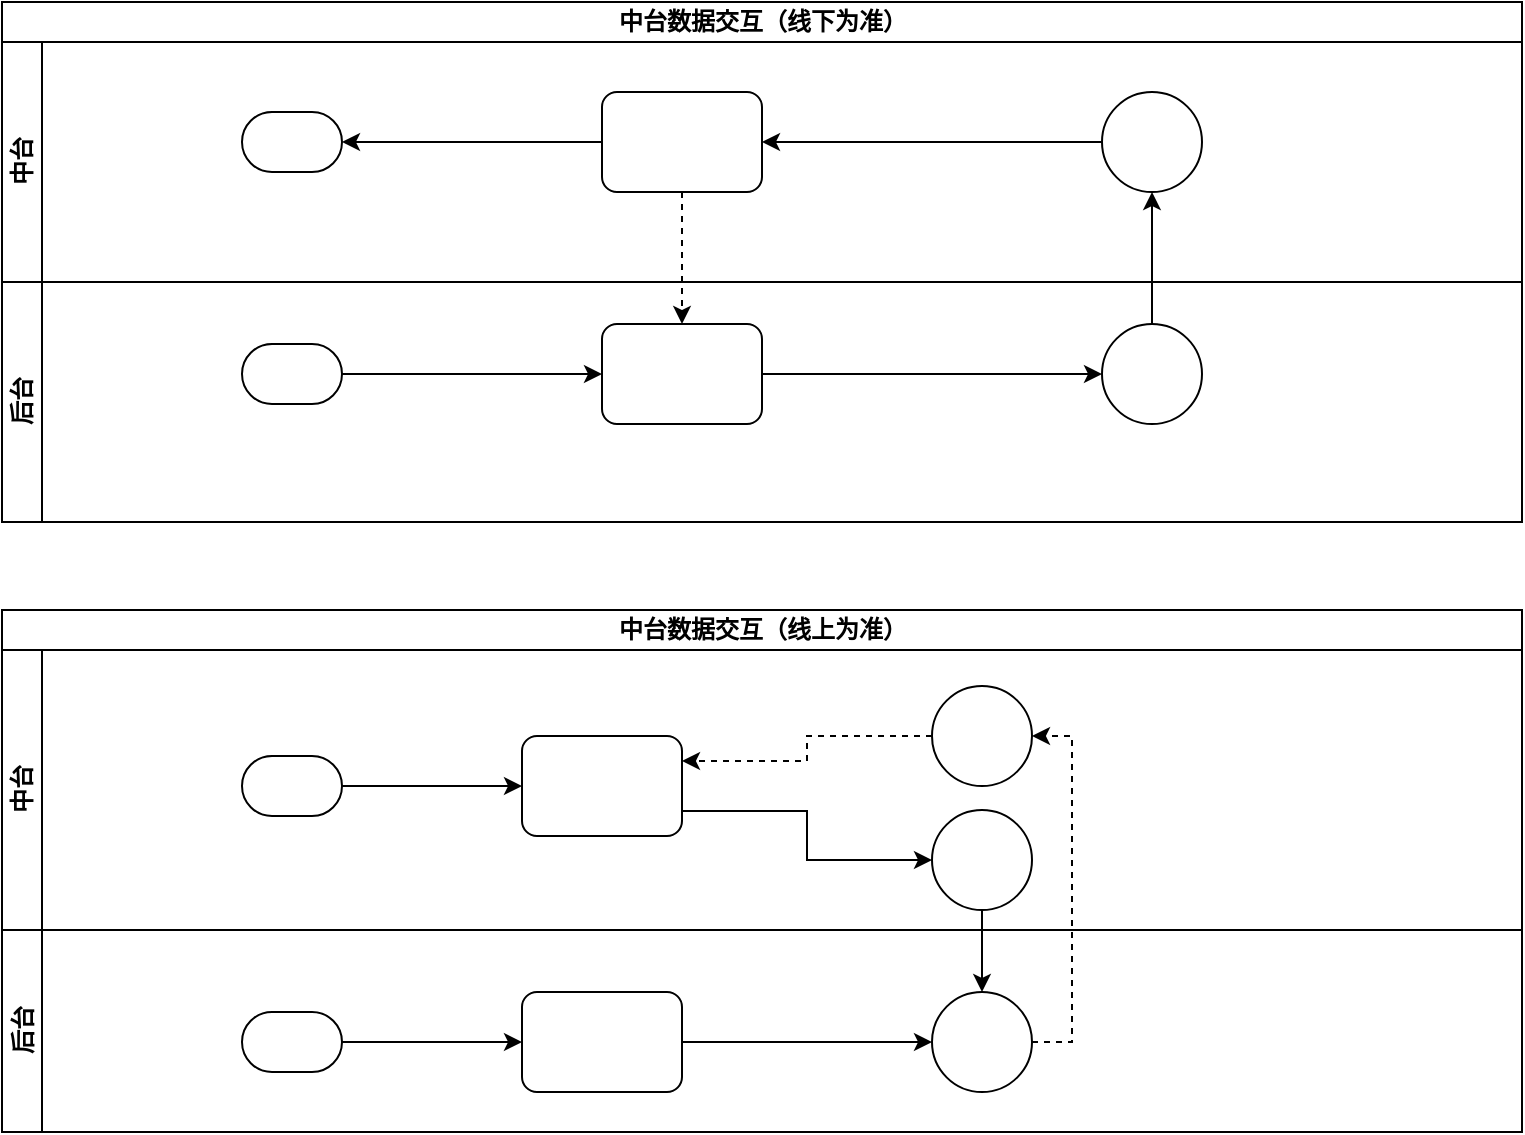 <mxfile version="10.7.1" type="github"><diagram id="Ebh5oGsHRC4x7uI5pOKa" name="第 1 页"><mxGraphModel dx="1010" dy="692" grid="1" gridSize="10" guides="1" tooltips="1" connect="1" arrows="1" fold="1" page="1" pageScale="1" pageWidth="827" pageHeight="1169" math="0" shadow="0"><root><mxCell id="0"/><mxCell id="1" parent="0"/><mxCell id="P5P2Q8t_ZGO0aGw9oL0e-1" value="中台数据交互（线下为准）" style="swimlane;html=1;childLayout=stackLayout;resizeParent=1;resizeParentMax=0;horizontal=1;startSize=20;horizontalStack=0;" vertex="1" parent="1"><mxGeometry x="20" y="20" width="760" height="260" as="geometry"><mxRectangle x="20" y="20" width="100" height="20" as="alternateBounds"/></mxGeometry></mxCell><mxCell id="P5P2Q8t_ZGO0aGw9oL0e-2" value="中台" style="swimlane;html=1;startSize=20;horizontal=0;" vertex="1" parent="P5P2Q8t_ZGO0aGw9oL0e-1"><mxGeometry y="20" width="760" height="120" as="geometry"/></mxCell><mxCell id="P5P2Q8t_ZGO0aGw9oL0e-31" style="edgeStyle=orthogonalEdgeStyle;rounded=0;orthogonalLoop=1;jettySize=auto;html=1;exitX=0;exitY=0.5;exitDx=0;exitDy=0;entryX=1;entryY=0.5;entryDx=0;entryDy=0;entryPerimeter=0;" edge="1" parent="P5P2Q8t_ZGO0aGw9oL0e-2" source="P5P2Q8t_ZGO0aGw9oL0e-8" target="P5P2Q8t_ZGO0aGw9oL0e-14"><mxGeometry relative="1" as="geometry"/></mxCell><mxCell id="P5P2Q8t_ZGO0aGw9oL0e-8" value="" style="rounded=1;whiteSpace=wrap;html=1;" vertex="1" parent="P5P2Q8t_ZGO0aGw9oL0e-2"><mxGeometry x="300" y="25" width="80" height="50" as="geometry"/></mxCell><mxCell id="P5P2Q8t_ZGO0aGw9oL0e-22" style="edgeStyle=orthogonalEdgeStyle;rounded=0;orthogonalLoop=1;jettySize=auto;html=1;exitX=0;exitY=0.5;exitDx=0;exitDy=0;" edge="1" parent="P5P2Q8t_ZGO0aGw9oL0e-2" source="P5P2Q8t_ZGO0aGw9oL0e-9" target="P5P2Q8t_ZGO0aGw9oL0e-8"><mxGeometry relative="1" as="geometry"/></mxCell><mxCell id="P5P2Q8t_ZGO0aGw9oL0e-9" value="" style="ellipse;whiteSpace=wrap;html=1;" vertex="1" parent="P5P2Q8t_ZGO0aGw9oL0e-2"><mxGeometry x="550" y="25" width="50" height="50" as="geometry"/></mxCell><mxCell id="P5P2Q8t_ZGO0aGw9oL0e-14" value="" style="html=1;dashed=0;whitespace=wrap;shape=mxgraph.dfd.start" vertex="1" parent="P5P2Q8t_ZGO0aGw9oL0e-2"><mxGeometry x="120" y="35" width="50" height="30" as="geometry"/></mxCell><mxCell id="P5P2Q8t_ZGO0aGw9oL0e-21" style="edgeStyle=orthogonalEdgeStyle;rounded=0;orthogonalLoop=1;jettySize=auto;html=1;exitX=0.5;exitY=0;exitDx=0;exitDy=0;entryX=0.5;entryY=1;entryDx=0;entryDy=0;" edge="1" parent="P5P2Q8t_ZGO0aGw9oL0e-1" source="P5P2Q8t_ZGO0aGw9oL0e-11" target="P5P2Q8t_ZGO0aGw9oL0e-9"><mxGeometry relative="1" as="geometry"/></mxCell><mxCell id="P5P2Q8t_ZGO0aGw9oL0e-19" style="edgeStyle=orthogonalEdgeStyle;rounded=0;orthogonalLoop=1;jettySize=auto;html=1;exitX=0.5;exitY=1;exitDx=0;exitDy=0;dashed=1;" edge="1" parent="P5P2Q8t_ZGO0aGw9oL0e-1" source="P5P2Q8t_ZGO0aGw9oL0e-8" target="P5P2Q8t_ZGO0aGw9oL0e-10"><mxGeometry relative="1" as="geometry"/></mxCell><mxCell id="P5P2Q8t_ZGO0aGw9oL0e-3" value="后台" style="swimlane;html=1;startSize=20;horizontal=0;" vertex="1" parent="P5P2Q8t_ZGO0aGw9oL0e-1"><mxGeometry y="140" width="760" height="120" as="geometry"/></mxCell><mxCell id="P5P2Q8t_ZGO0aGw9oL0e-20" style="edgeStyle=orthogonalEdgeStyle;rounded=0;orthogonalLoop=1;jettySize=auto;html=1;exitX=1;exitY=0.5;exitDx=0;exitDy=0;" edge="1" parent="P5P2Q8t_ZGO0aGw9oL0e-3" source="P5P2Q8t_ZGO0aGw9oL0e-10" target="P5P2Q8t_ZGO0aGw9oL0e-11"><mxGeometry relative="1" as="geometry"/></mxCell><mxCell id="P5P2Q8t_ZGO0aGw9oL0e-10" value="" style="rounded=1;whiteSpace=wrap;html=1;" vertex="1" parent="P5P2Q8t_ZGO0aGw9oL0e-3"><mxGeometry x="300" y="21" width="80" height="50" as="geometry"/></mxCell><mxCell id="P5P2Q8t_ZGO0aGw9oL0e-11" value="" style="ellipse;whiteSpace=wrap;html=1;" vertex="1" parent="P5P2Q8t_ZGO0aGw9oL0e-3"><mxGeometry x="550" y="21" width="50" height="50" as="geometry"/></mxCell><mxCell id="P5P2Q8t_ZGO0aGw9oL0e-24" style="edgeStyle=orthogonalEdgeStyle;rounded=0;orthogonalLoop=1;jettySize=auto;html=1;exitX=1;exitY=0.5;exitDx=0;exitDy=0;exitPerimeter=0;" edge="1" parent="P5P2Q8t_ZGO0aGw9oL0e-3" source="P5P2Q8t_ZGO0aGw9oL0e-16" target="P5P2Q8t_ZGO0aGw9oL0e-10"><mxGeometry relative="1" as="geometry"/></mxCell><mxCell id="P5P2Q8t_ZGO0aGw9oL0e-16" value="" style="html=1;dashed=0;whitespace=wrap;shape=mxgraph.dfd.start" vertex="1" parent="P5P2Q8t_ZGO0aGw9oL0e-3"><mxGeometry x="120" y="31" width="50" height="30" as="geometry"/></mxCell><mxCell id="P5P2Q8t_ZGO0aGw9oL0e-32" value="中台数据交互（线上为准）" style="swimlane;html=1;childLayout=stackLayout;resizeParent=1;resizeParentMax=0;horizontal=1;startSize=20;horizontalStack=0;" vertex="1" parent="1"><mxGeometry x="20" y="324" width="760" height="261" as="geometry"><mxRectangle x="20" y="20" width="100" height="20" as="alternateBounds"/></mxGeometry></mxCell><mxCell id="P5P2Q8t_ZGO0aGw9oL0e-34" value="中台" style="swimlane;html=1;startSize=20;horizontal=0;" vertex="1" parent="P5P2Q8t_ZGO0aGw9oL0e-32"><mxGeometry y="20" width="760" height="140" as="geometry"/></mxCell><mxCell id="P5P2Q8t_ZGO0aGw9oL0e-55" style="edgeStyle=orthogonalEdgeStyle;rounded=0;orthogonalLoop=1;jettySize=auto;html=1;exitX=1;exitY=0.75;exitDx=0;exitDy=0;entryX=0;entryY=0.5;entryDx=0;entryDy=0;" edge="1" parent="P5P2Q8t_ZGO0aGw9oL0e-34" source="P5P2Q8t_ZGO0aGw9oL0e-36" target="P5P2Q8t_ZGO0aGw9oL0e-54"><mxGeometry relative="1" as="geometry"/></mxCell><mxCell id="P5P2Q8t_ZGO0aGw9oL0e-36" value="" style="rounded=1;whiteSpace=wrap;html=1;" vertex="1" parent="P5P2Q8t_ZGO0aGw9oL0e-34"><mxGeometry x="260" y="43" width="80" height="50" as="geometry"/></mxCell><mxCell id="P5P2Q8t_ZGO0aGw9oL0e-47" style="edgeStyle=orthogonalEdgeStyle;rounded=0;orthogonalLoop=1;jettySize=auto;html=1;exitX=1;exitY=0.5;exitDx=0;exitDy=0;exitPerimeter=0;entryX=0;entryY=0.5;entryDx=0;entryDy=0;" edge="1" parent="P5P2Q8t_ZGO0aGw9oL0e-34" source="P5P2Q8t_ZGO0aGw9oL0e-39" target="P5P2Q8t_ZGO0aGw9oL0e-36"><mxGeometry relative="1" as="geometry"/></mxCell><mxCell id="P5P2Q8t_ZGO0aGw9oL0e-39" value="" style="html=1;dashed=0;whitespace=wrap;shape=mxgraph.dfd.start" vertex="1" parent="P5P2Q8t_ZGO0aGw9oL0e-34"><mxGeometry x="120" y="53" width="50" height="30" as="geometry"/></mxCell><mxCell id="P5P2Q8t_ZGO0aGw9oL0e-58" style="edgeStyle=orthogonalEdgeStyle;rounded=0;orthogonalLoop=1;jettySize=auto;html=1;exitX=0;exitY=0.5;exitDx=0;exitDy=0;entryX=1;entryY=0.25;entryDx=0;entryDy=0;dashed=1;" edge="1" parent="P5P2Q8t_ZGO0aGw9oL0e-34" source="P5P2Q8t_ZGO0aGw9oL0e-51" target="P5P2Q8t_ZGO0aGw9oL0e-36"><mxGeometry relative="1" as="geometry"/></mxCell><mxCell id="P5P2Q8t_ZGO0aGw9oL0e-51" value="" style="ellipse;whiteSpace=wrap;html=1;aspect=fixed;" vertex="1" parent="P5P2Q8t_ZGO0aGw9oL0e-34"><mxGeometry x="465" y="18" width="50" height="50" as="geometry"/></mxCell><mxCell id="P5P2Q8t_ZGO0aGw9oL0e-54" value="" style="ellipse;whiteSpace=wrap;html=1;aspect=fixed;" vertex="1" parent="P5P2Q8t_ZGO0aGw9oL0e-34"><mxGeometry x="465" y="80" width="50" height="50" as="geometry"/></mxCell><mxCell id="P5P2Q8t_ZGO0aGw9oL0e-41" value="后台" style="swimlane;html=1;startSize=20;horizontal=0;" vertex="1" parent="P5P2Q8t_ZGO0aGw9oL0e-32"><mxGeometry y="160" width="760" height="101" as="geometry"/></mxCell><mxCell id="P5P2Q8t_ZGO0aGw9oL0e-42" style="edgeStyle=orthogonalEdgeStyle;rounded=0;orthogonalLoop=1;jettySize=auto;html=1;exitX=1;exitY=0.5;exitDx=0;exitDy=0;" edge="1" parent="P5P2Q8t_ZGO0aGw9oL0e-41" source="P5P2Q8t_ZGO0aGw9oL0e-43" target="P5P2Q8t_ZGO0aGw9oL0e-44"><mxGeometry relative="1" as="geometry"/></mxCell><mxCell id="P5P2Q8t_ZGO0aGw9oL0e-43" value="" style="rounded=1;whiteSpace=wrap;html=1;" vertex="1" parent="P5P2Q8t_ZGO0aGw9oL0e-41"><mxGeometry x="260" y="31" width="80" height="50" as="geometry"/></mxCell><mxCell id="P5P2Q8t_ZGO0aGw9oL0e-44" value="" style="ellipse;whiteSpace=wrap;html=1;aspect=fixed;" vertex="1" parent="P5P2Q8t_ZGO0aGw9oL0e-41"><mxGeometry x="465" y="31" width="50" height="50" as="geometry"/></mxCell><mxCell id="P5P2Q8t_ZGO0aGw9oL0e-45" style="edgeStyle=orthogonalEdgeStyle;rounded=0;orthogonalLoop=1;jettySize=auto;html=1;exitX=1;exitY=0.5;exitDx=0;exitDy=0;exitPerimeter=0;" edge="1" parent="P5P2Q8t_ZGO0aGw9oL0e-41" source="P5P2Q8t_ZGO0aGw9oL0e-46" target="P5P2Q8t_ZGO0aGw9oL0e-43"><mxGeometry relative="1" as="geometry"/></mxCell><mxCell id="P5P2Q8t_ZGO0aGw9oL0e-46" value="" style="html=1;dashed=0;whitespace=wrap;shape=mxgraph.dfd.start" vertex="1" parent="P5P2Q8t_ZGO0aGw9oL0e-41"><mxGeometry x="120" y="41" width="50" height="30" as="geometry"/></mxCell><mxCell id="P5P2Q8t_ZGO0aGw9oL0e-56" style="edgeStyle=orthogonalEdgeStyle;rounded=0;orthogonalLoop=1;jettySize=auto;html=1;exitX=0.5;exitY=1;exitDx=0;exitDy=0;entryX=0.5;entryY=0;entryDx=0;entryDy=0;" edge="1" parent="P5P2Q8t_ZGO0aGw9oL0e-32" source="P5P2Q8t_ZGO0aGw9oL0e-54" target="P5P2Q8t_ZGO0aGw9oL0e-44"><mxGeometry relative="1" as="geometry"/></mxCell><mxCell id="P5P2Q8t_ZGO0aGw9oL0e-57" style="edgeStyle=orthogonalEdgeStyle;rounded=0;orthogonalLoop=1;jettySize=auto;html=1;exitX=1;exitY=0.5;exitDx=0;exitDy=0;entryX=1;entryY=0.5;entryDx=0;entryDy=0;dashed=1;" edge="1" parent="P5P2Q8t_ZGO0aGw9oL0e-32" source="P5P2Q8t_ZGO0aGw9oL0e-44" target="P5P2Q8t_ZGO0aGw9oL0e-51"><mxGeometry relative="1" as="geometry"/></mxCell></root></mxGraphModel></diagram></mxfile>